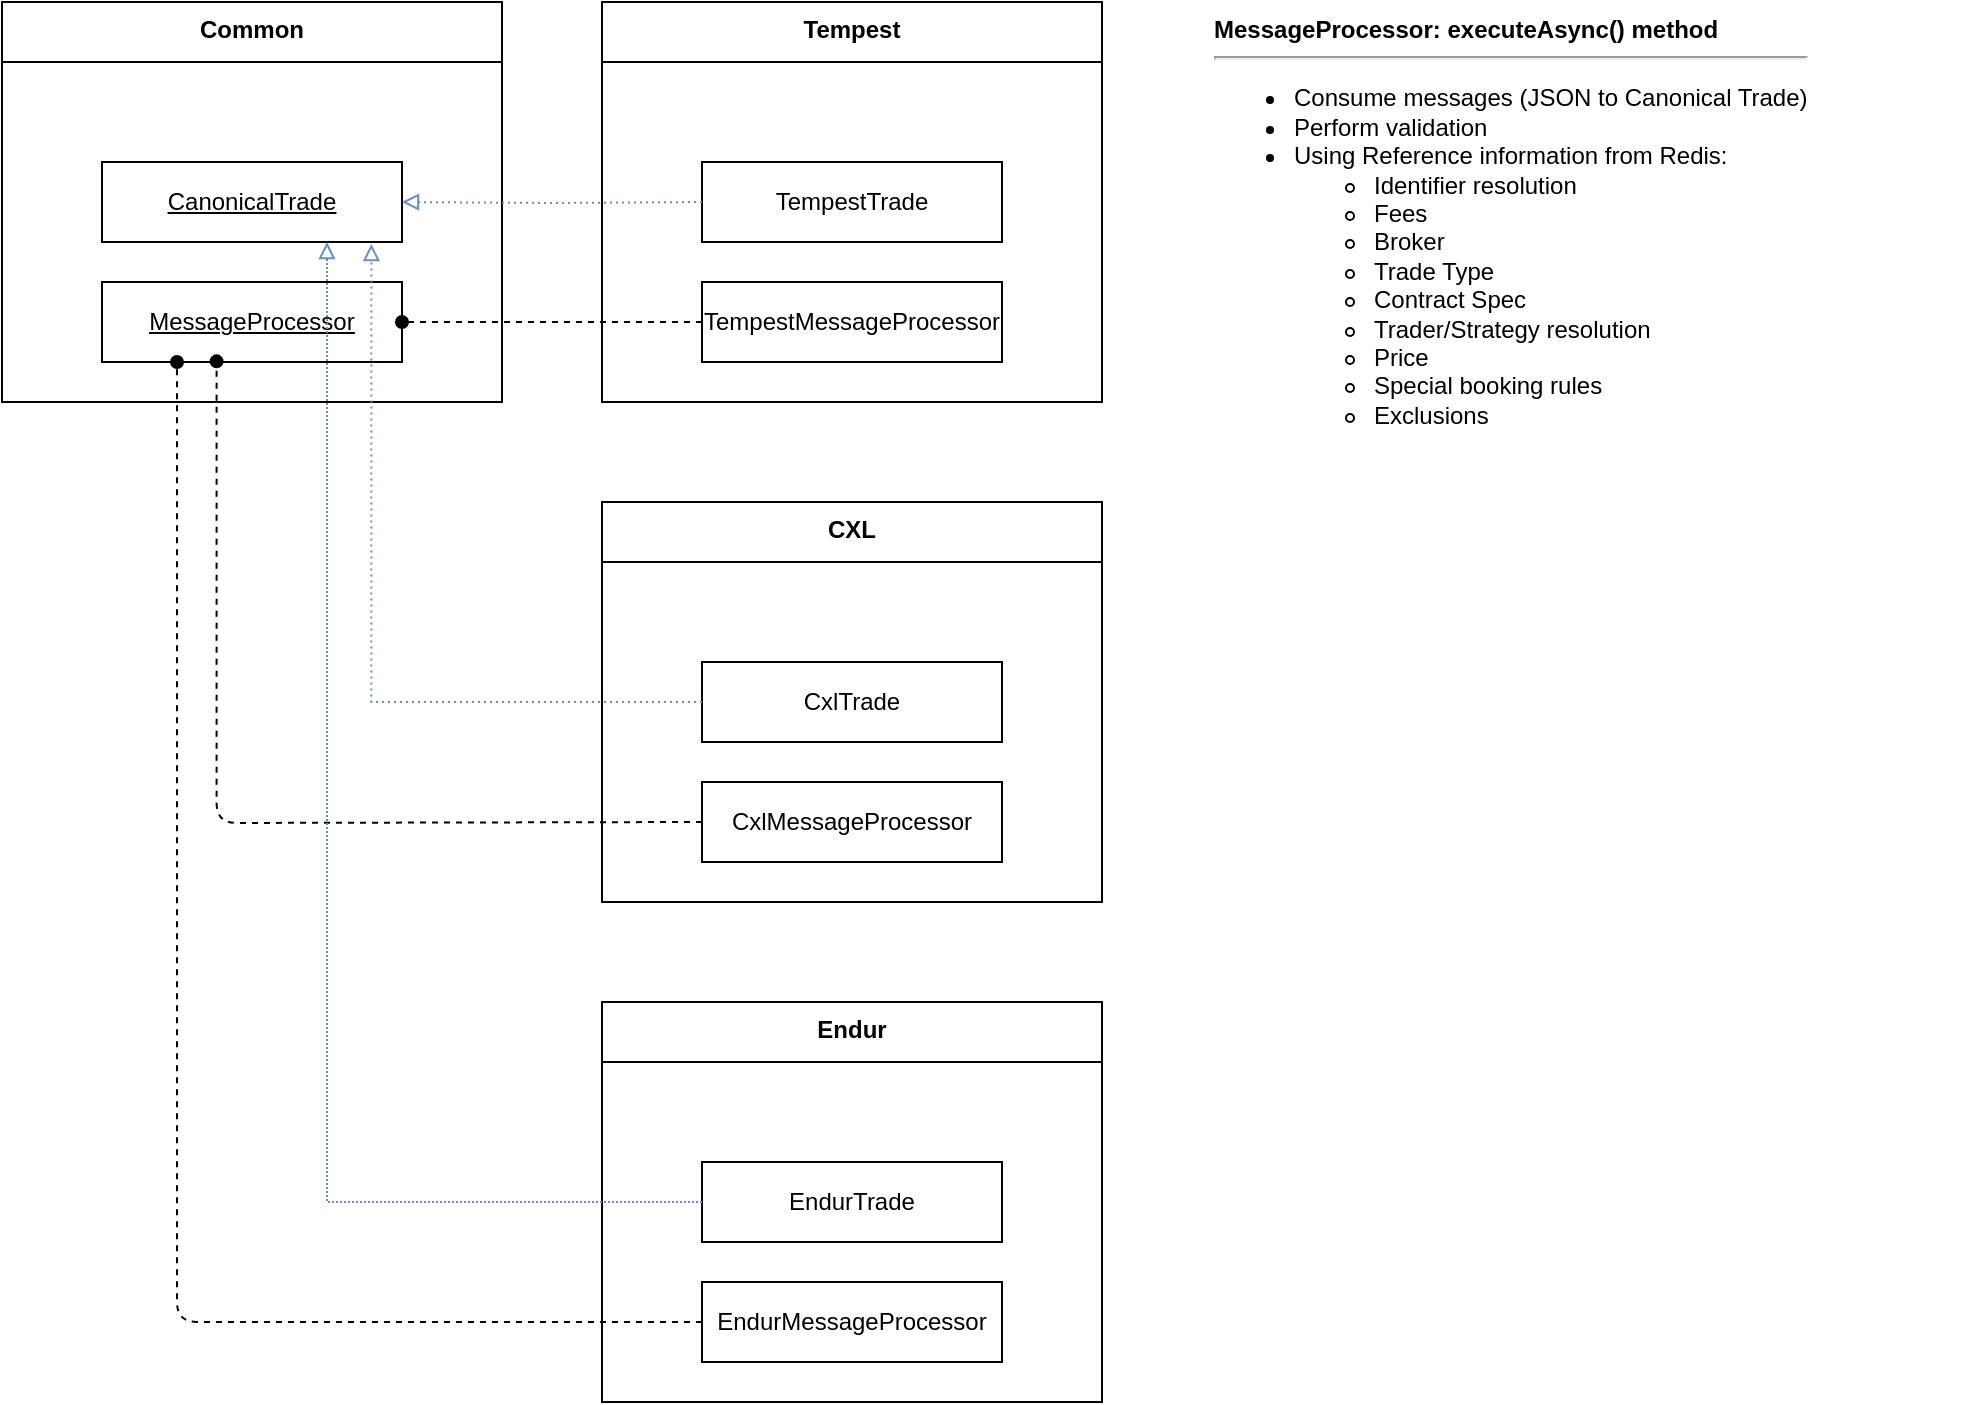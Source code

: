 <mxfile version="27.0.9">
  <diagram id="system_diagram" name="Page-1">
    <mxGraphModel dx="2052" dy="1187" grid="1" gridSize="10" guides="1" tooltips="1" connect="1" arrows="1" fold="1" page="1" pageScale="1" pageWidth="850" pageHeight="1100" math="0" shadow="0">
      <root>
        <mxCell id="0" />
        <mxCell id="1" parent="0" />
        <mxCell id="commonSubsystem" value="Common" style="swimlane;fontStyle=1;align=center;verticalAlign=top;childLayout=stackLayout;horizontal=1;startSize=30;" parent="1" vertex="1">
          <mxGeometry x="50" y="50" width="250" height="200" as="geometry" />
        </mxCell>
        <mxCell id="canonicalTradeAbstract" value="&lt;u&gt;CanonicalTrade&lt;/u&gt;" style="rounded=0;whiteSpace=wrap;html=1;fontStyle=4;" parent="commonSubsystem" vertex="1">
          <mxGeometry x="50" y="80" width="150" height="40" as="geometry" />
        </mxCell>
        <mxCell id="messageProcessorAbstract" value="&lt;u&gt;MessageProcessor&lt;/u&gt;" style="rounded=0;whiteSpace=wrap;html=1;fontStyle=4;" parent="commonSubsystem" vertex="1">
          <mxGeometry x="50" y="140" width="150" height="40" as="geometry" />
        </mxCell>
        <mxCell id="tempestSubsystem" value="Tempest" style="swimlane;fontStyle=1;align=center;verticalAlign=top;childLayout=stackLayout;horizontal=1;startSize=30;" parent="1" vertex="1">
          <mxGeometry x="350" y="50" width="250" height="200" as="geometry" />
        </mxCell>
        <mxCell id="tempestTrade" value="TempestTrade" style="rounded=0;whiteSpace=wrap;html=1;" parent="tempestSubsystem" vertex="1">
          <mxGeometry x="50" y="80" width="150" height="40" as="geometry" />
        </mxCell>
        <mxCell id="tempestMessageProcessor" value="TempestMessageProcessor" style="rounded=0;whiteSpace=wrap;html=1;" parent="tempestSubsystem" vertex="1">
          <mxGeometry x="50" y="140" width="150" height="40" as="geometry" />
        </mxCell>
        <mxCell id="cxlSubsystem" value="CXL" style="swimlane;fontStyle=1;align=center;verticalAlign=top;childLayout=stackLayout;horizontal=1;startSize=30;" parent="1" vertex="1">
          <mxGeometry x="350" y="300" width="250" height="200" as="geometry" />
        </mxCell>
        <mxCell id="cxlTrade" value="CxlTrade" style="rounded=0;whiteSpace=wrap;html=1;" parent="cxlSubsystem" vertex="1">
          <mxGeometry x="50" y="80" width="150" height="40" as="geometry" />
        </mxCell>
        <mxCell id="cxlMessageProcessor" value="CxlMessageProcessor" style="rounded=0;whiteSpace=wrap;html=1;" parent="cxlSubsystem" vertex="1">
          <mxGeometry x="50" y="140" width="150" height="40" as="geometry" />
        </mxCell>
        <mxCell id="endurSubsystem" value="Endur" style="swimlane;fontStyle=1;align=center;verticalAlign=top;childLayout=stackLayout;horizontal=1;startSize=30;" parent="1" vertex="1">
          <mxGeometry x="350" y="550" width="250" height="200" as="geometry" />
        </mxCell>
        <mxCell id="endurTrade" value="EndurTrade" style="rounded=0;whiteSpace=wrap;html=1;" parent="endurSubsystem" vertex="1">
          <mxGeometry x="50" y="80" width="150" height="40" as="geometry" />
        </mxCell>
        <mxCell id="endurMessageProcessor" value="EndurMessageProcessor" style="rounded=0;whiteSpace=wrap;html=1;" parent="endurSubsystem" vertex="1">
          <mxGeometry x="50" y="140" width="150" height="40" as="geometry" />
        </mxCell>
        <mxCell id="messageProcessorRunDetails" value="&lt;b&gt;MessageProcessor: executeAsync() method&lt;/b&gt;&lt;br&gt;&lt;hr&gt;&lt;ul&gt;&lt;li&gt;Consume messages (JSON to Canonical Trade)&lt;/li&gt;&lt;li&gt;Perform validation&lt;/li&gt;&lt;li&gt;Using Reference information from Redis:&lt;ul&gt;&lt;li&gt;Identifier resolution&lt;/li&gt;&lt;li&gt;Fees&lt;/li&gt;&lt;li&gt;Broker&lt;/li&gt;&lt;li&gt;Trade Type&lt;/li&gt;&lt;li&gt;Contract Spec&lt;/li&gt;&lt;li&gt;Trader/Strategy resolution&lt;/li&gt;&lt;li&gt;Price&lt;/li&gt;&lt;li&gt;Special booking rules&lt;/li&gt;&lt;li&gt;Exclusions&lt;/li&gt;&lt;/ul&gt;&lt;/li&gt;&lt;/ul&gt;" style="text;html=1;align=left;verticalAlign=top;spacingLeft=4;spacingRight=4;overflow=hidden;" parent="1" vertex="1">
          <mxGeometry x="650" y="50" width="380" height="300" as="geometry" />
        </mxCell>
        <mxCell id="91LNZipnc5xl1-34rWn0-1" value="" style="endArrow=oval;html=1;rounded=1;entryX=0.25;entryY=1;entryDx=0;entryDy=0;exitX=0;exitY=0.5;exitDx=0;exitDy=0;dashed=1;edgeStyle=orthogonalEdgeStyle;endFill=1;" parent="1" source="endurMessageProcessor" target="messageProcessorAbstract" edge="1">
          <mxGeometry width="50" height="50" relative="1" as="geometry">
            <mxPoint x="140" y="590" as="sourcePoint" />
            <mxPoint x="190" y="540" as="targetPoint" />
          </mxGeometry>
        </mxCell>
        <mxCell id="91LNZipnc5xl1-34rWn0-2" value="" style="endArrow=oval;html=1;rounded=1;entryX=0.382;entryY=0.992;entryDx=0;entryDy=0;exitX=0;exitY=0.25;exitDx=0;exitDy=0;entryPerimeter=0;dashed=1;edgeStyle=orthogonalEdgeStyle;endFill=1;" parent="1" target="messageProcessorAbstract" edge="1">
          <mxGeometry width="50" height="50" relative="1" as="geometry">
            <mxPoint x="400" y="460" as="sourcePoint" />
            <mxPoint x="175" y="240" as="targetPoint" />
          </mxGeometry>
        </mxCell>
        <mxCell id="91LNZipnc5xl1-34rWn0-5" value="" style="endArrow=oval;html=1;rounded=0;entryX=1;entryY=0.5;entryDx=0;entryDy=0;exitX=0;exitY=0.5;exitDx=0;exitDy=0;edgeStyle=orthogonalEdgeStyle;dashed=1;endFill=1;" parent="1" source="tempestMessageProcessor" target="messageProcessorAbstract" edge="1">
          <mxGeometry width="50" height="50" relative="1" as="geometry">
            <mxPoint x="830" y="570" as="sourcePoint" />
            <mxPoint x="880" y="520" as="targetPoint" />
          </mxGeometry>
        </mxCell>
        <mxCell id="Hbn6w5fkivth5cUb-xDe-1" value="" style="endArrow=block;html=1;rounded=0;entryX=1;entryY=0.5;entryDx=0;entryDy=0;edgeStyle=orthogonalEdgeStyle;fillColor=#dae8fc;strokeColor=#6c8ebf;endFill=0;dashed=1;dashPattern=1 2;" parent="1" target="canonicalTradeAbstract" edge="1">
          <mxGeometry width="50" height="50" relative="1" as="geometry">
            <mxPoint x="400" y="150" as="sourcePoint" />
            <mxPoint x="880" y="580" as="targetPoint" />
          </mxGeometry>
        </mxCell>
        <mxCell id="Hbn6w5fkivth5cUb-xDe-2" value="" style="endArrow=block;html=1;rounded=0;entryX=0.898;entryY=1.025;entryDx=0;entryDy=0;exitX=0;exitY=0.5;exitDx=0;exitDy=0;edgeStyle=orthogonalEdgeStyle;fillColor=#dae8fc;strokeColor=#6c8ebf;entryPerimeter=0;endFill=0;dashed=1;dashPattern=1 2;" parent="1" source="cxlTrade" target="canonicalTradeAbstract" edge="1">
          <mxGeometry width="50" height="50" relative="1" as="geometry">
            <mxPoint x="860" y="550" as="sourcePoint" />
            <mxPoint x="910" y="500" as="targetPoint" />
          </mxGeometry>
        </mxCell>
        <mxCell id="Hbn6w5fkivth5cUb-xDe-3" value="" style="endArrow=block;html=1;rounded=0;entryX=0.75;entryY=1;entryDx=0;entryDy=0;exitX=0;exitY=0.5;exitDx=0;exitDy=0;endFill=0;edgeStyle=orthogonalEdgeStyle;fillColor=#dae8fc;strokeColor=#6c8ebf;dashed=1;dashPattern=1 1;" parent="1" source="endurTrade" target="canonicalTradeAbstract" edge="1">
          <mxGeometry width="50" height="50" relative="1" as="geometry">
            <mxPoint x="1100" y="700" as="sourcePoint" />
            <mxPoint x="1150" y="650" as="targetPoint" />
          </mxGeometry>
        </mxCell>
      </root>
    </mxGraphModel>
  </diagram>
</mxfile>
